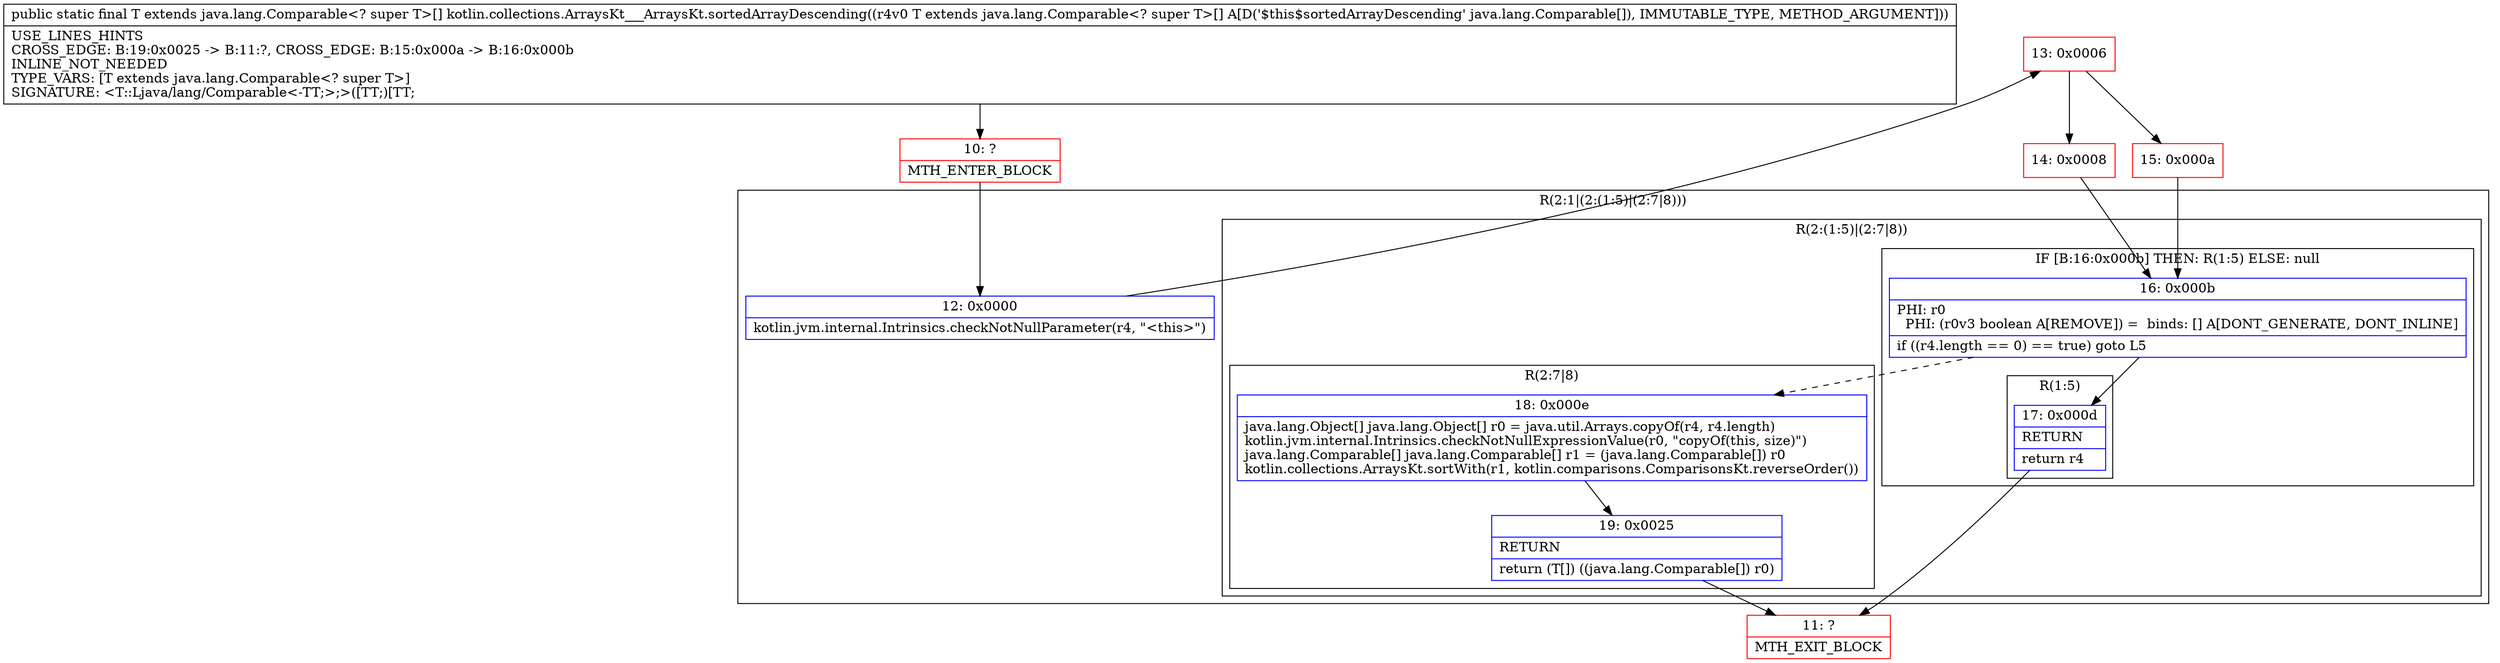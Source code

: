 digraph "CFG forkotlin.collections.ArraysKt___ArraysKt.sortedArrayDescending([Ljava\/lang\/Comparable;)[Ljava\/lang\/Comparable;" {
subgraph cluster_Region_1797855735 {
label = "R(2:1|(2:(1:5)|(2:7|8)))";
node [shape=record,color=blue];
Node_12 [shape=record,label="{12\:\ 0x0000|kotlin.jvm.internal.Intrinsics.checkNotNullParameter(r4, \"\<this\>\")\l}"];
subgraph cluster_Region_616859661 {
label = "R(2:(1:5)|(2:7|8))";
node [shape=record,color=blue];
subgraph cluster_IfRegion_2143157966 {
label = "IF [B:16:0x000b] THEN: R(1:5) ELSE: null";
node [shape=record,color=blue];
Node_16 [shape=record,label="{16\:\ 0x000b|PHI: r0 \l  PHI: (r0v3 boolean A[REMOVE]) =  binds: [] A[DONT_GENERATE, DONT_INLINE]\l|if ((r4.length == 0) == true) goto L5\l}"];
subgraph cluster_Region_380094872 {
label = "R(1:5)";
node [shape=record,color=blue];
Node_17 [shape=record,label="{17\:\ 0x000d|RETURN\l|return r4\l}"];
}
}
subgraph cluster_Region_1485250141 {
label = "R(2:7|8)";
node [shape=record,color=blue];
Node_18 [shape=record,label="{18\:\ 0x000e|java.lang.Object[] java.lang.Object[] r0 = java.util.Arrays.copyOf(r4, r4.length)\lkotlin.jvm.internal.Intrinsics.checkNotNullExpressionValue(r0, \"copyOf(this, size)\")\ljava.lang.Comparable[] java.lang.Comparable[] r1 = (java.lang.Comparable[]) r0\lkotlin.collections.ArraysKt.sortWith(r1, kotlin.comparisons.ComparisonsKt.reverseOrder())\l}"];
Node_19 [shape=record,label="{19\:\ 0x0025|RETURN\l|return (T[]) ((java.lang.Comparable[]) r0)\l}"];
}
}
}
Node_10 [shape=record,color=red,label="{10\:\ ?|MTH_ENTER_BLOCK\l}"];
Node_13 [shape=record,color=red,label="{13\:\ 0x0006}"];
Node_14 [shape=record,color=red,label="{14\:\ 0x0008}"];
Node_11 [shape=record,color=red,label="{11\:\ ?|MTH_EXIT_BLOCK\l}"];
Node_15 [shape=record,color=red,label="{15\:\ 0x000a}"];
MethodNode[shape=record,label="{public static final T extends java.lang.Comparable\<? super T\>[] kotlin.collections.ArraysKt___ArraysKt.sortedArrayDescending((r4v0 T extends java.lang.Comparable\<? super T\>[] A[D('$this$sortedArrayDescending' java.lang.Comparable[]), IMMUTABLE_TYPE, METHOD_ARGUMENT]))  | USE_LINES_HINTS\lCROSS_EDGE: B:19:0x0025 \-\> B:11:?, CROSS_EDGE: B:15:0x000a \-\> B:16:0x000b\lINLINE_NOT_NEEDED\lTYPE_VARS: [T extends java.lang.Comparable\<? super T\>]\lSIGNATURE: \<T::Ljava\/lang\/Comparable\<\-TT;\>;\>([TT;)[TT;\l}"];
MethodNode -> Node_10;Node_12 -> Node_13;
Node_16 -> Node_17;
Node_16 -> Node_18[style=dashed];
Node_17 -> Node_11;
Node_18 -> Node_19;
Node_19 -> Node_11;
Node_10 -> Node_12;
Node_13 -> Node_14;
Node_13 -> Node_15;
Node_14 -> Node_16;
Node_15 -> Node_16;
}

